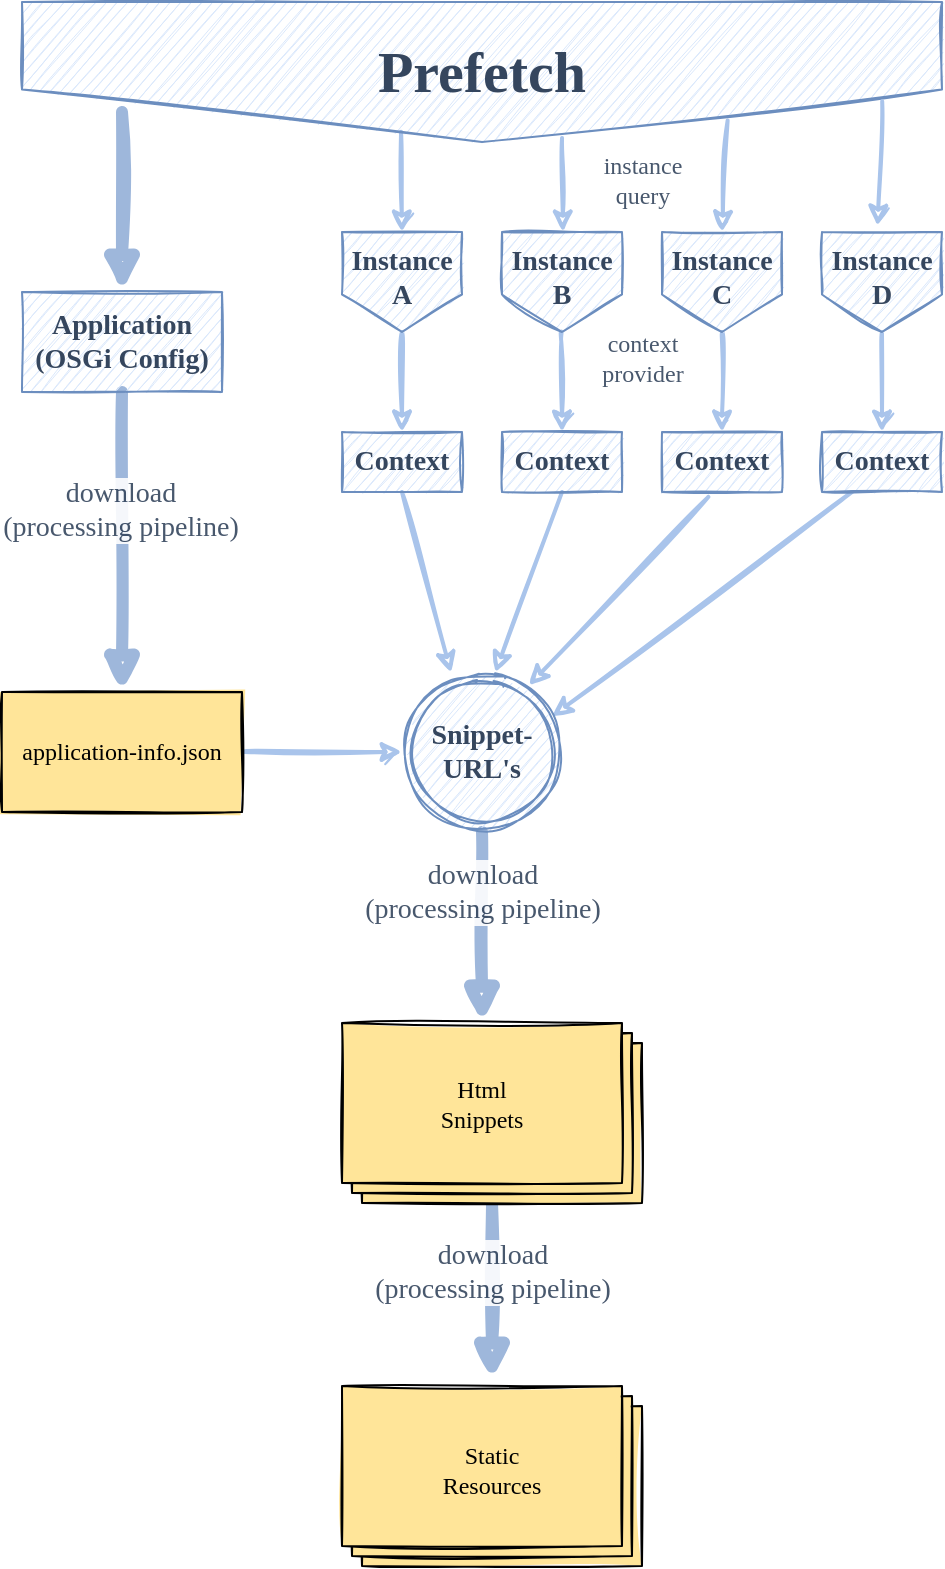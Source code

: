 <mxfile version="13.6.2" type="device"><diagram id="bXROtnfvTJoRGt6V15Ck" name="Page-1"><mxGraphModel dx="1178" dy="767" grid="1" gridSize="10" guides="1" tooltips="1" connect="1" arrows="1" fold="1" page="1" pageScale="1" pageWidth="1169" pageHeight="827" math="0" shadow="0"><root><mxCell id="0"/><mxCell id="1" parent="0"/><mxCell id="Ku6t0dOsqaCJRLYmn6Pp-55" value="download&lt;br&gt;(processing&amp;nbsp;pipeline)" style="rounded=0;sketch=1;orthogonalLoop=1;jettySize=auto;html=1;strokeWidth=6;fontFamily=Indie Flower;fontSize=14;fontColor=#35465E;entryX=0.5;entryY=0;entryDx=0;entryDy=0;textOpacity=90;endArrow=block;endFill=1;strokeColor=#9EB7DB;" edge="1" parent="1" source="Ku6t0dOsqaCJRLYmn6Pp-14" target="Ku6t0dOsqaCJRLYmn6Pp-54"><mxGeometry x="-0.22" relative="1" as="geometry"><mxPoint x="720" y="600" as="sourcePoint"/><mxPoint x="591" y="712.5" as="targetPoint"/><mxPoint as="offset"/></mxGeometry></mxCell><mxCell id="Ku6t0dOsqaCJRLYmn6Pp-60" style="rounded=0;sketch=1;orthogonalLoop=1;jettySize=auto;html=1;strokeColor=#A9C4EB;strokeWidth=2;fontFamily=Indie Flower;fontSize=14;fontColor=#35465E;exitX=0.767;exitY=0.846;exitDx=0;exitDy=0;exitPerimeter=0;" edge="1" parent="1" source="Ku6t0dOsqaCJRLYmn6Pp-26"><mxGeometry relative="1" as="geometry"><mxPoint x="670" y="160" as="targetPoint"/><mxPoint x="670" y="120" as="sourcePoint"/></mxGeometry></mxCell><mxCell id="Ku6t0dOsqaCJRLYmn6Pp-58" style="rounded=0;sketch=1;orthogonalLoop=1;jettySize=auto;html=1;exitX=0.412;exitY=0.926;exitDx=0;exitDy=0;strokeColor=#A9C4EB;strokeWidth=2;fontFamily=Indie Flower;fontSize=14;fontColor=#35465E;entryX=0.5;entryY=0;entryDx=0;entryDy=0;exitPerimeter=0;" edge="1" parent="1" source="Ku6t0dOsqaCJRLYmn6Pp-26" target="Ku6t0dOsqaCJRLYmn6Pp-19"><mxGeometry relative="1" as="geometry"><mxPoint x="668.284" y="401.716" as="targetPoint"/><mxPoint x="760" y="300" as="sourcePoint"/></mxGeometry></mxCell><mxCell id="Ku6t0dOsqaCJRLYmn6Pp-59" style="rounded=0;sketch=1;orthogonalLoop=1;jettySize=auto;html=1;exitX=0.587;exitY=0.971;exitDx=0;exitDy=0;strokeColor=#A9C4EB;strokeWidth=2;fontFamily=Indie Flower;fontSize=14;fontColor=#35465E;entryX=0.5;entryY=0;entryDx=0;entryDy=0;exitPerimeter=0;" edge="1" parent="1" source="Ku6t0dOsqaCJRLYmn6Pp-26"><mxGeometry relative="1" as="geometry"><mxPoint x="590.48" y="160" as="targetPoint"/><mxPoint x="590" y="109.82" as="sourcePoint"/></mxGeometry></mxCell><mxCell id="Ku6t0dOsqaCJRLYmn6Pp-50" value="download&lt;br&gt;(processing pipeline)" style="sketch=1;orthogonalLoop=1;jettySize=auto;html=1;exitX=0.5;exitY=1;exitDx=0;exitDy=0;strokeWidth=6;fontFamily=Indie Flower;fontSize=14;fontColor=#35465E;entryX=0.5;entryY=0;entryDx=0;entryDy=0;labelBackgroundColor=#FFFFFF;textOpacity=90;rounded=0;endArrow=block;endFill=1;strokeColor=#9EB7DB;" edge="1" parent="1" source="Ku6t0dOsqaCJRLYmn6Pp-49" target="Ku6t0dOsqaCJRLYmn6Pp-30"><mxGeometry x="-0.372" relative="1" as="geometry"><mxPoint x="440" y="430" as="sourcePoint"/><mxPoint x="650" y="510" as="targetPoint"/><mxPoint as="offset"/></mxGeometry></mxCell><mxCell id="Ku6t0dOsqaCJRLYmn6Pp-47" style="rounded=0;sketch=1;orthogonalLoop=1;jettySize=auto;html=1;exitX=0.25;exitY=1;exitDx=0;exitDy=0;strokeColor=#A9C4EB;strokeWidth=2;fontFamily=Indie Flower;fontSize=14;fontColor=#35465E;entryX=0.938;entryY=0.278;entryDx=0;entryDy=0;entryPerimeter=0;" edge="1" parent="1" source="Ku6t0dOsqaCJRLYmn6Pp-37" target="Ku6t0dOsqaCJRLYmn6Pp-49"><mxGeometry relative="1" as="geometry"><mxPoint x="770" y="430" as="targetPoint"/></mxGeometry></mxCell><mxCell id="Ku6t0dOsqaCJRLYmn6Pp-46" style="rounded=0;sketch=1;orthogonalLoop=1;jettySize=auto;html=1;exitX=0.386;exitY=1.081;exitDx=0;exitDy=0;strokeColor=#A9C4EB;strokeWidth=2;fontFamily=Indie Flower;fontSize=14;fontColor=#35465E;entryX=0.793;entryY=0.084;entryDx=0;entryDy=0;entryPerimeter=0;exitPerimeter=0;" edge="1" parent="1" source="Ku6t0dOsqaCJRLYmn6Pp-36" target="Ku6t0dOsqaCJRLYmn6Pp-49"><mxGeometry relative="1" as="geometry"><mxPoint x="770" y="440" as="targetPoint"/></mxGeometry></mxCell><mxCell id="Ku6t0dOsqaCJRLYmn6Pp-45" style="rounded=0;sketch=1;orthogonalLoop=1;jettySize=auto;html=1;exitX=0.5;exitY=1;exitDx=0;exitDy=0;strokeColor=#A9C4EB;strokeWidth=2;fontFamily=Indie Flower;fontSize=14;fontColor=#35465E;entryX=0.583;entryY=0.003;entryDx=0;entryDy=0;entryPerimeter=0;" edge="1" parent="1" source="Ku6t0dOsqaCJRLYmn6Pp-34" target="Ku6t0dOsqaCJRLYmn6Pp-49"><mxGeometry relative="1" as="geometry"><mxPoint x="770" y="440" as="targetPoint"/></mxGeometry></mxCell><mxCell id="Ku6t0dOsqaCJRLYmn6Pp-43" style="rounded=0;sketch=1;orthogonalLoop=1;jettySize=auto;html=1;exitX=0.5;exitY=1;exitDx=0;exitDy=0;entryX=0.307;entryY=0.005;entryDx=0;entryDy=0;strokeColor=#A9C4EB;strokeWidth=2;fontFamily=Indie Flower;fontSize=14;fontColor=#35465E;entryPerimeter=0;" edge="1" parent="1" source="Ku6t0dOsqaCJRLYmn6Pp-35" target="Ku6t0dOsqaCJRLYmn6Pp-49"><mxGeometry relative="1" as="geometry"/></mxCell><mxCell id="Ku6t0dOsqaCJRLYmn6Pp-48" style="edgeStyle=orthogonalEdgeStyle;curved=1;rounded=0;sketch=1;orthogonalLoop=1;jettySize=auto;html=1;exitX=1;exitY=0.5;exitDx=0;exitDy=0;entryX=0;entryY=0.5;entryDx=0;entryDy=0;strokeColor=#A9C4EB;strokeWidth=2;fontFamily=Indie Flower;fontSize=14;fontColor=#35465E;" edge="1" parent="1" source="Ku6t0dOsqaCJRLYmn6Pp-25" target="Ku6t0dOsqaCJRLYmn6Pp-49"><mxGeometry relative="1" as="geometry"/></mxCell><mxCell id="Ku6t0dOsqaCJRLYmn6Pp-52" value="download&lt;br&gt;(processing pipeline)" style="rounded=0;sketch=1;orthogonalLoop=1;jettySize=auto;html=1;exitX=0.5;exitY=1;exitDx=0;exitDy=0;strokeWidth=6;fontFamily=Indie Flower;fontSize=14;fontColor=#35465E;entryX=0.5;entryY=0;entryDx=0;entryDy=0;labelBackgroundColor=#ffffff;textOpacity=90;endArrow=block;endFill=1;strokeColor=#9EB7DB;" edge="1" parent="1" source="Ku6t0dOsqaCJRLYmn6Pp-56" target="Ku6t0dOsqaCJRLYmn6Pp-25"><mxGeometry x="-0.221" y="-1" relative="1" as="geometry"><mxPoint x="111" y="285.5" as="sourcePoint"/><mxPoint x="110" y="362.5" as="targetPoint"/><mxPoint as="offset"/></mxGeometry></mxCell><mxCell id="Ku6t0dOsqaCJRLYmn6Pp-57" value="" style="rounded=0;sketch=1;orthogonalLoop=1;jettySize=auto;html=1;strokeWidth=6;fontFamily=Indie Flower;fontSize=14;fontColor=#35465E;entryX=0.5;entryY=0;entryDx=0;entryDy=0;endArrow=block;endFill=1;strokeColor=#9EB7DB;" edge="1" parent="1" target="Ku6t0dOsqaCJRLYmn6Pp-56"><mxGeometry x="-0.221" y="-1" relative="1" as="geometry"><mxPoint x="370" y="100" as="sourcePoint"/><mxPoint x="380" y="400" as="targetPoint"/><mxPoint as="offset"/></mxGeometry></mxCell><mxCell id="Ku6t0dOsqaCJRLYmn6Pp-14" value="" style="verticalLabelPosition=bottom;verticalAlign=top;html=1;shape=mxgraph.basic.layered_rect;dx=10;outlineConnect=0;sketch=1;fillStyle=solid;fillColor=#FFE599;" vertex="1" parent="1"><mxGeometry x="480" y="555.5" width="150" height="90" as="geometry"/></mxCell><mxCell id="Ku6t0dOsqaCJRLYmn6Pp-39" value="" style="edgeStyle=orthogonalEdgeStyle;curved=1;rounded=0;sketch=1;orthogonalLoop=1;jettySize=auto;html=1;strokeWidth=2;fontFamily=Indie Flower;fontSize=14;fontColor=#35465E;strokeColor=#A9C4EB;" edge="1" parent="1" source="Ku6t0dOsqaCJRLYmn6Pp-19" target="Ku6t0dOsqaCJRLYmn6Pp-35"><mxGeometry relative="1" as="geometry"/></mxCell><mxCell id="Ku6t0dOsqaCJRLYmn6Pp-19" value="Instance&lt;br style=&quot;font-size: 14px;&quot;&gt;A" style="shape=offPageConnector;whiteSpace=wrap;html=1;fillColor=#dae8fc;strokeColor=#6c8ebf;labelPosition=center;verticalLabelPosition=middle;align=center;verticalAlign=middle;spacingBottom=4;fontFamily=Indie Flower;fontStyle=1;fontSize=14;fontColor=#35465E;sketch=1;" vertex="1" parent="1"><mxGeometry x="480" y="160" width="60" height="50" as="geometry"/></mxCell><mxCell id="Ku6t0dOsqaCJRLYmn6Pp-40" value="" style="edgeStyle=orthogonalEdgeStyle;curved=1;rounded=0;sketch=1;orthogonalLoop=1;jettySize=auto;html=1;strokeWidth=2;fontFamily=Indie Flower;fontSize=14;fontColor=#35465E;strokeColor=#A9C4EB;" edge="1" parent="1" source="Ku6t0dOsqaCJRLYmn6Pp-20" target="Ku6t0dOsqaCJRLYmn6Pp-34"><mxGeometry relative="1" as="geometry"/></mxCell><mxCell id="Ku6t0dOsqaCJRLYmn6Pp-20" value="Instance&lt;br style=&quot;font-size: 14px&quot;&gt;B" style="shape=offPageConnector;whiteSpace=wrap;html=1;fillColor=#dae8fc;strokeColor=#6c8ebf;labelPosition=center;verticalLabelPosition=middle;align=center;verticalAlign=middle;spacingBottom=4;fontFamily=Indie Flower;fontStyle=1;fontSize=14;fontColor=#35465E;sketch=1;" vertex="1" parent="1"><mxGeometry x="560" y="160" width="60" height="50" as="geometry"/></mxCell><mxCell id="Ku6t0dOsqaCJRLYmn6Pp-41" value="" style="edgeStyle=orthogonalEdgeStyle;curved=1;rounded=0;sketch=1;orthogonalLoop=1;jettySize=auto;html=1;strokeWidth=2;fontFamily=Indie Flower;fontSize=14;fontColor=#35465E;strokeColor=#A9C4EB;" edge="1" parent="1" source="Ku6t0dOsqaCJRLYmn6Pp-21" target="Ku6t0dOsqaCJRLYmn6Pp-36"><mxGeometry relative="1" as="geometry"/></mxCell><mxCell id="Ku6t0dOsqaCJRLYmn6Pp-21" value="Instance&lt;br style=&quot;font-size: 14px&quot;&gt;C" style="shape=offPageConnector;whiteSpace=wrap;html=1;fillColor=#dae8fc;strokeColor=#6c8ebf;labelPosition=center;verticalLabelPosition=middle;align=center;verticalAlign=middle;spacingBottom=4;fontFamily=Indie Flower;fontStyle=1;fontSize=14;fontColor=#35465E;sketch=1;" vertex="1" parent="1"><mxGeometry x="640" y="160" width="60" height="50" as="geometry"/></mxCell><mxCell id="Ku6t0dOsqaCJRLYmn6Pp-42" value="" style="edgeStyle=orthogonalEdgeStyle;curved=1;rounded=0;sketch=1;orthogonalLoop=1;jettySize=auto;html=1;strokeWidth=2;fontFamily=Indie Flower;fontSize=14;fontColor=#35465E;strokeColor=#A9C4EB;" edge="1" parent="1" source="Ku6t0dOsqaCJRLYmn6Pp-22" target="Ku6t0dOsqaCJRLYmn6Pp-37"><mxGeometry relative="1" as="geometry"/></mxCell><mxCell id="Ku6t0dOsqaCJRLYmn6Pp-22" value="Instance&lt;br style=&quot;font-size: 14px&quot;&gt;D" style="shape=offPageConnector;whiteSpace=wrap;html=1;fillColor=#dae8fc;strokeColor=#6c8ebf;labelPosition=center;verticalLabelPosition=middle;align=center;verticalAlign=middle;spacingBottom=4;fontFamily=Indie Flower;fontStyle=1;fontSize=14;fontColor=#35465E;sketch=1;" vertex="1" parent="1"><mxGeometry x="720" y="160" width="60" height="50" as="geometry"/></mxCell><mxCell id="Ku6t0dOsqaCJRLYmn6Pp-25" value="application-info.json" style="whiteSpace=wrap;html=1;fontFamily=Lucida Console;fontSize=12;sketch=1;glass=0;fontStyle=0;fillStyle=solid;fillColor=#FFE599;" vertex="1" parent="1"><mxGeometry x="310" y="390" width="120" height="60" as="geometry"/></mxCell><mxCell id="Ku6t0dOsqaCJRLYmn6Pp-26" value="Prefetch" style="shape=offPageConnector;whiteSpace=wrap;html=1;fillColor=#dae8fc;strokeColor=#6c8ebf;labelPosition=center;verticalLabelPosition=middle;align=center;verticalAlign=middle;spacingBottom=0;fontFamily=Indie Flower;fontStyle=1;fontSize=29;fontColor=#35465E;sketch=1;" vertex="1" parent="1"><mxGeometry x="320" y="45" width="460" height="70" as="geometry"/></mxCell><mxCell id="Ku6t0dOsqaCJRLYmn6Pp-30" value="&lt;font color=&quot;#000000&quot; style=&quot;font-size: 12px;&quot;&gt;Html&lt;br style=&quot;font-size: 12px;&quot;&gt;Snippets&lt;/font&gt;" style="text;html=1;strokeColor=none;align=center;verticalAlign=middle;whiteSpace=wrap;rounded=0;glass=0;sketch=1;fontFamily=Lucida Console;fontSize=12;fontColor=#35465E;" vertex="1" parent="1"><mxGeometry x="480" y="555.5" width="140" height="80" as="geometry"/></mxCell><mxCell id="Ku6t0dOsqaCJRLYmn6Pp-34" value="Context" style="rounded=0;whiteSpace=wrap;html=1;sketch=1;strokeColor=#6c8ebf;fillColor=#dae8fc;fontFamily=Indie Flower;fontSize=14;fontColor=#35465E;fontStyle=1" vertex="1" parent="1"><mxGeometry x="560" y="260" width="60" height="30" as="geometry"/></mxCell><mxCell id="Ku6t0dOsqaCJRLYmn6Pp-35" value="Context" style="rounded=0;whiteSpace=wrap;html=1;sketch=1;strokeColor=#6c8ebf;fillColor=#dae8fc;fontFamily=Indie Flower;fontSize=14;fontColor=#35465E;fontStyle=1" vertex="1" parent="1"><mxGeometry x="480" y="260" width="60" height="30" as="geometry"/></mxCell><mxCell id="Ku6t0dOsqaCJRLYmn6Pp-36" value="Context" style="rounded=0;whiteSpace=wrap;html=1;sketch=1;strokeColor=#6c8ebf;fillColor=#dae8fc;fontFamily=Indie Flower;fontSize=14;fontColor=#35465E;fontStyle=1" vertex="1" parent="1"><mxGeometry x="640" y="260" width="60" height="30" as="geometry"/></mxCell><mxCell id="Ku6t0dOsqaCJRLYmn6Pp-37" value="Context" style="rounded=0;whiteSpace=wrap;html=1;sketch=1;strokeColor=#6c8ebf;fillColor=#dae8fc;fontFamily=Indie Flower;fontSize=14;fontColor=#35465E;fontStyle=1" vertex="1" parent="1"><mxGeometry x="720" y="260" width="60" height="30" as="geometry"/></mxCell><mxCell id="Ku6t0dOsqaCJRLYmn6Pp-49" value="Snippet-URL's" style="ellipse;shape=doubleEllipse;whiteSpace=wrap;html=1;aspect=fixed;sketch=1;strokeColor=#6c8ebf;fillColor=#dae8fc;fontFamily=Indie Flower;fontSize=14;fontColor=#35465E;fontStyle=1" vertex="1" parent="1"><mxGeometry x="510" y="380" width="80" height="80" as="geometry"/></mxCell><mxCell id="Ku6t0dOsqaCJRLYmn6Pp-53" value="" style="verticalLabelPosition=bottom;verticalAlign=top;html=1;shape=mxgraph.basic.layered_rect;dx=10;outlineConnect=0;sketch=1;fillStyle=solid;fillColor=#FFE599;" vertex="1" parent="1"><mxGeometry x="480" y="737" width="150" height="90" as="geometry"/></mxCell><mxCell id="Ku6t0dOsqaCJRLYmn6Pp-54" value="&lt;font color=&quot;#000000&quot; style=&quot;font-size: 12px;&quot;&gt;Static&lt;br style=&quot;font-size: 12px;&quot;&gt;Resources&lt;/font&gt;" style="text;html=1;strokeColor=none;align=center;verticalAlign=middle;whiteSpace=wrap;rounded=0;glass=0;sketch=1;fontFamily=Lucida Console;fontSize=12;fontColor=#35465E;" vertex="1" parent="1"><mxGeometry x="480" y="734" width="150" height="89" as="geometry"/></mxCell><mxCell id="Ku6t0dOsqaCJRLYmn6Pp-56" value="Application&lt;br&gt;(OSGi Config)" style="rounded=0;whiteSpace=wrap;html=1;sketch=1;strokeColor=#6c8ebf;fillColor=#dae8fc;fontFamily=Indie Flower;fontSize=14;fontColor=#35465E;fontStyle=1" vertex="1" parent="1"><mxGeometry x="320" y="190" width="100" height="50" as="geometry"/></mxCell><mxCell id="Ku6t0dOsqaCJRLYmn6Pp-61" style="rounded=0;sketch=1;orthogonalLoop=1;jettySize=auto;html=1;strokeColor=#A9C4EB;strokeWidth=2;fontFamily=Indie Flower;fontSize=14;fontColor=#35465E;entryX=0.463;entryY=-0.06;entryDx=0;entryDy=0;entryPerimeter=0;exitX=0.935;exitY=0.709;exitDx=0;exitDy=0;exitPerimeter=0;" edge="1" parent="1" source="Ku6t0dOsqaCJRLYmn6Pp-26" target="Ku6t0dOsqaCJRLYmn6Pp-22"><mxGeometry relative="1" as="geometry"><mxPoint x="680" y="170" as="targetPoint"/><mxPoint x="682.82" y="114.22" as="sourcePoint"/></mxGeometry></mxCell><mxCell id="Ku6t0dOsqaCJRLYmn6Pp-62" value="&lt;div style=&quot;font-size: 12px&quot;&gt;&lt;font face=&quot;indie flower&quot; style=&quot;font-size: 12px&quot;&gt;&lt;span style=&quot;font-size: 12px&quot;&gt;instance&lt;/span&gt;&lt;/font&gt;&lt;/div&gt;&lt;div style=&quot;font-size: 12px&quot;&gt;&lt;span style=&quot;font-size: 12px ; font-family: &amp;#34;indie flower&amp;#34; ; line-height: 100%&quot;&gt;query&lt;/span&gt;&lt;/div&gt;" style="text;html=1;fontSize=12;fontFamily=Indie Flower;fontColor=#35465E;align=center;verticalAlign=middle;labelBackgroundColor=none;textOpacity=90;" vertex="1" parent="1"><mxGeometry x="580" y="121" width="100" height="25" as="geometry"/></mxCell><mxCell id="Ku6t0dOsqaCJRLYmn6Pp-63" value="&lt;div style=&quot;font-size: 12px&quot;&gt;&lt;font face=&quot;indie flower&quot;&gt;context&lt;/font&gt;&lt;/div&gt;&lt;div style=&quot;font-size: 12px&quot;&gt;&lt;font face=&quot;indie flower&quot;&gt;provider&lt;/font&gt;&lt;/div&gt;" style="text;html=1;fontSize=12;fontFamily=Indie Flower;fontColor=#35465E;align=center;verticalAlign=middle;labelBackgroundColor=none;textOpacity=90;" vertex="1" parent="1"><mxGeometry x="580" y="210" width="100" height="25" as="geometry"/></mxCell></root></mxGraphModel></diagram></mxfile>